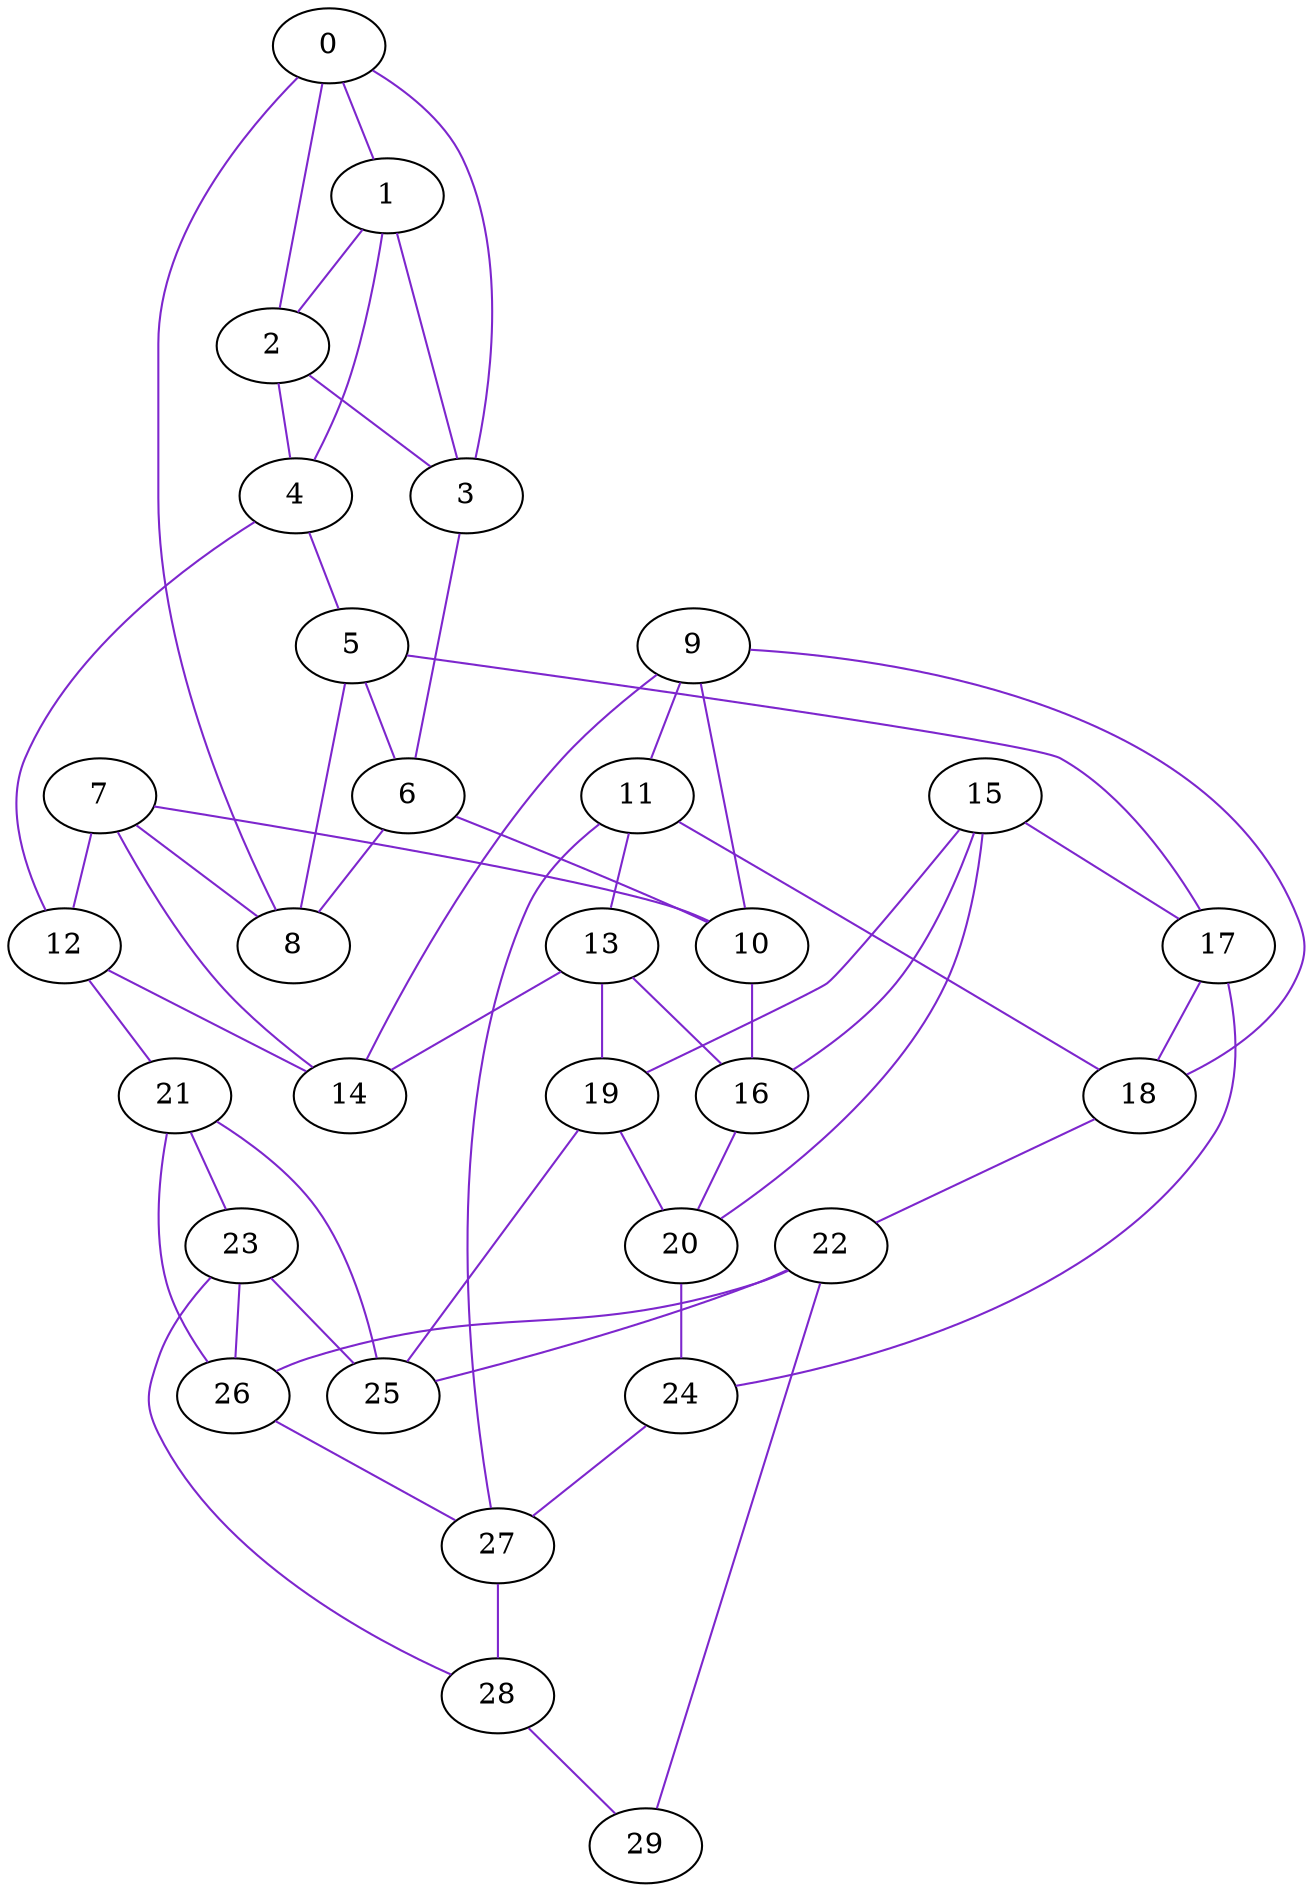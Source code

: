digraph grafoBarabasiAlbert_n_30_d_4 {
edge [dir=none, color=purple3]
0;
1;
2;
3;
4;
5;
6;
7;
8;
9;
10;
11;
12;
13;
14;
15;
16;
17;
18;
19;
20;
21;
22;
23;
24;
25;
26;
27;
28;
29;
0 -> 1;
0 -> 2;
0 -> 3;
0 -> 8;
1 -> 2;
1 -> 3;
1 -> 4;
2 -> 3;
2 -> 4;
3 -> 6;
4 -> 5;
4 -> 12;
5 -> 6;
5 -> 8;
5 -> 17;
6 -> 8;
6 -> 10;
7 -> 8;
7 -> 10;
7 -> 12;
7 -> 14;
9 -> 10;
9 -> 11;
9 -> 14;
9 -> 18;
10 -> 16;
11 -> 13;
11 -> 18;
11 -> 27;
12 -> 14;
12 -> 21;
13 -> 14;
13 -> 16;
13 -> 19;
15 -> 16;
15 -> 17;
15 -> 19;
15 -> 20;
16 -> 20;
17 -> 18;
17 -> 24;
18 -> 22;
19 -> 20;
19 -> 25;
20 -> 24;
21 -> 23;
21 -> 25;
21 -> 26;
22 -> 25;
22 -> 26;
22 -> 29;
23 -> 25;
23 -> 26;
23 -> 28;
24 -> 27;
26 -> 27;
27 -> 28;
28 -> 29;
}